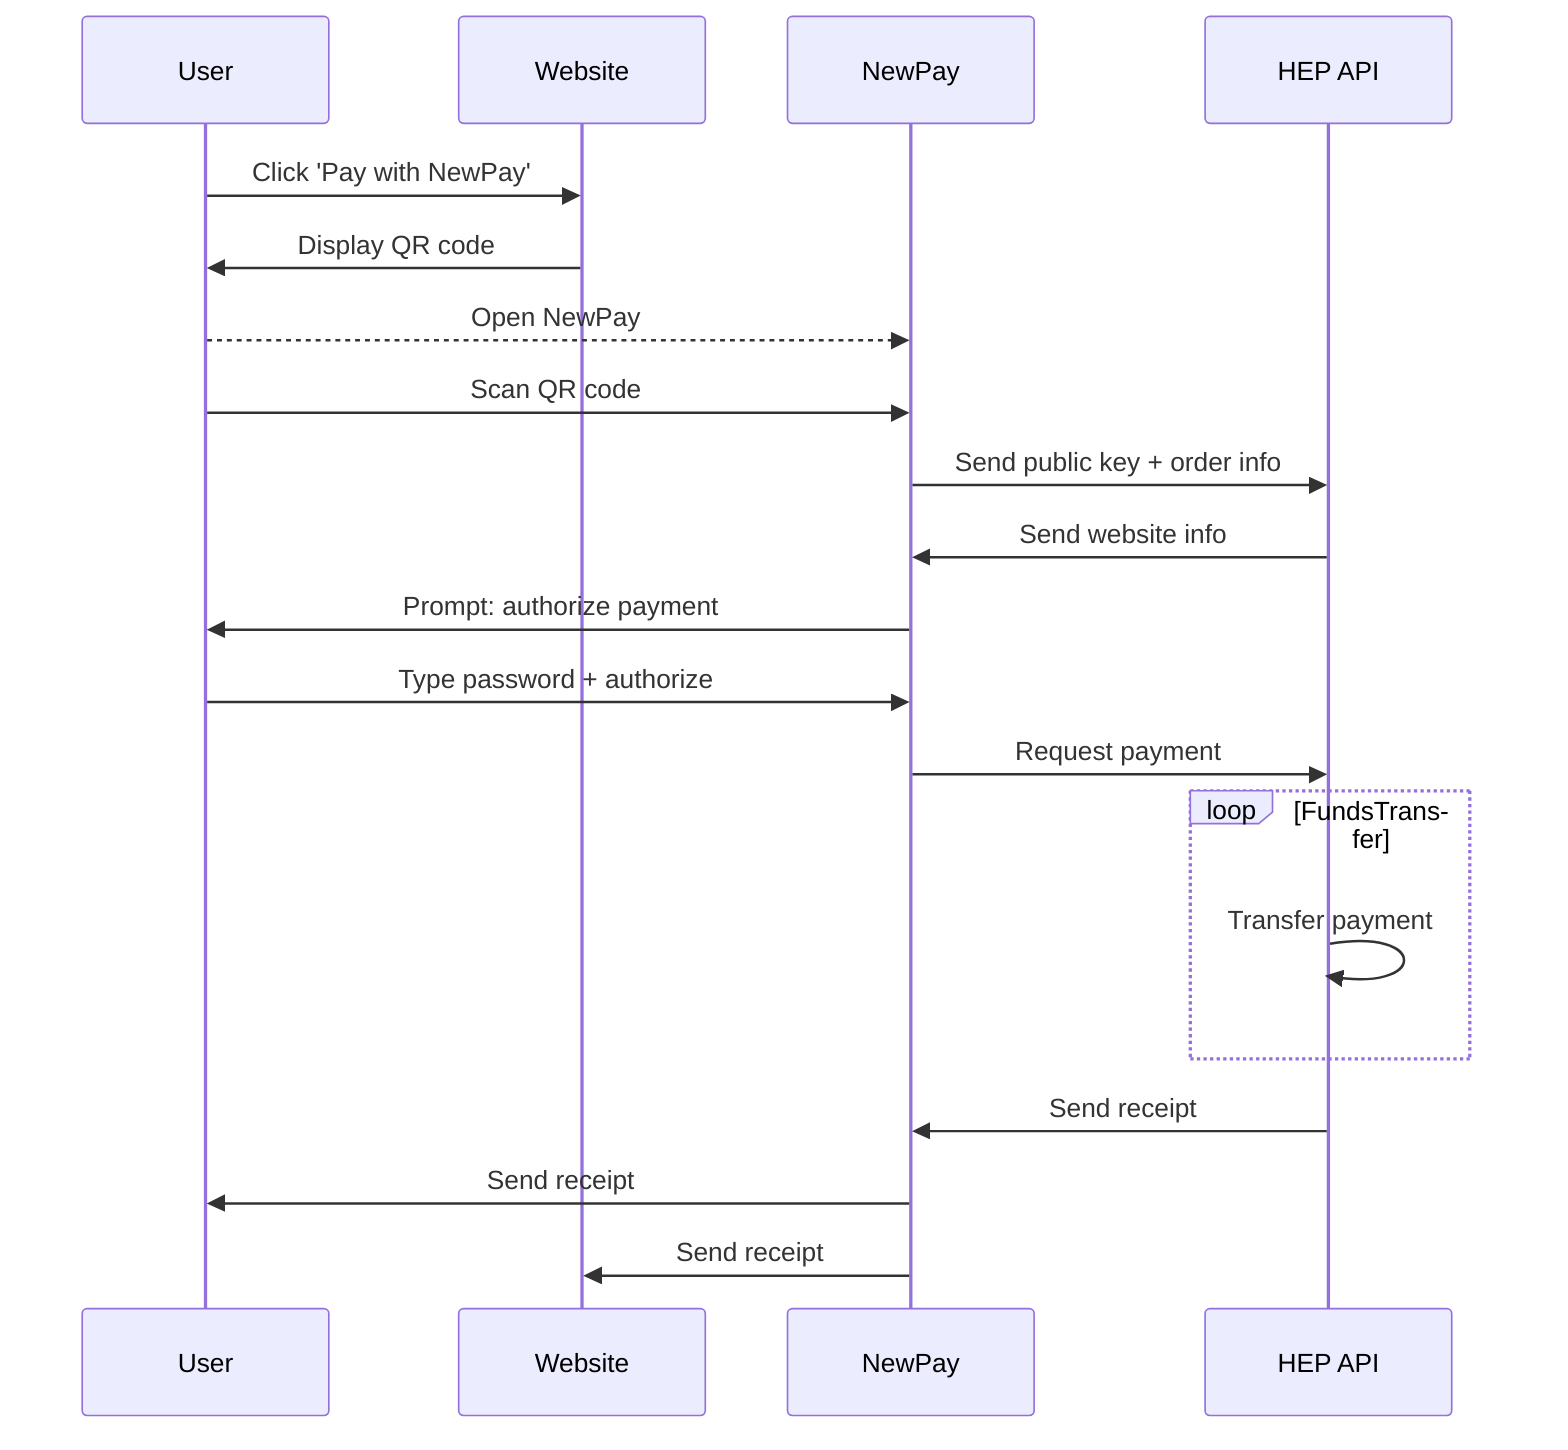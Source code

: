 sequenceDiagram;
    participant User;
    participant Website;
	participant NewPay;
	participant HEP API;

    User->>Website: Click 'Pay with NewPay';
	Website->>User: Display QR code;
	User-->>NewPay: Open NewPay;
	User->>NewPay: Scan QR code;
	NewPay->>HEP API: Send public key + order info;
	HEP API->>NewPay: Send website info;
	NewPay->> User: Prompt: authorize payment;
	User->>NewPay: Type password + authorize;
	NewPay->>HEP API: Request payment;
loop FundsTransfer;
        HEP API->>HEP API: Transfer payment;
	end;
	HEP API->>NewPay: Send receipt;
	NewPay->>User: Send receipt;
	NewPay->>Website: Send receipt;